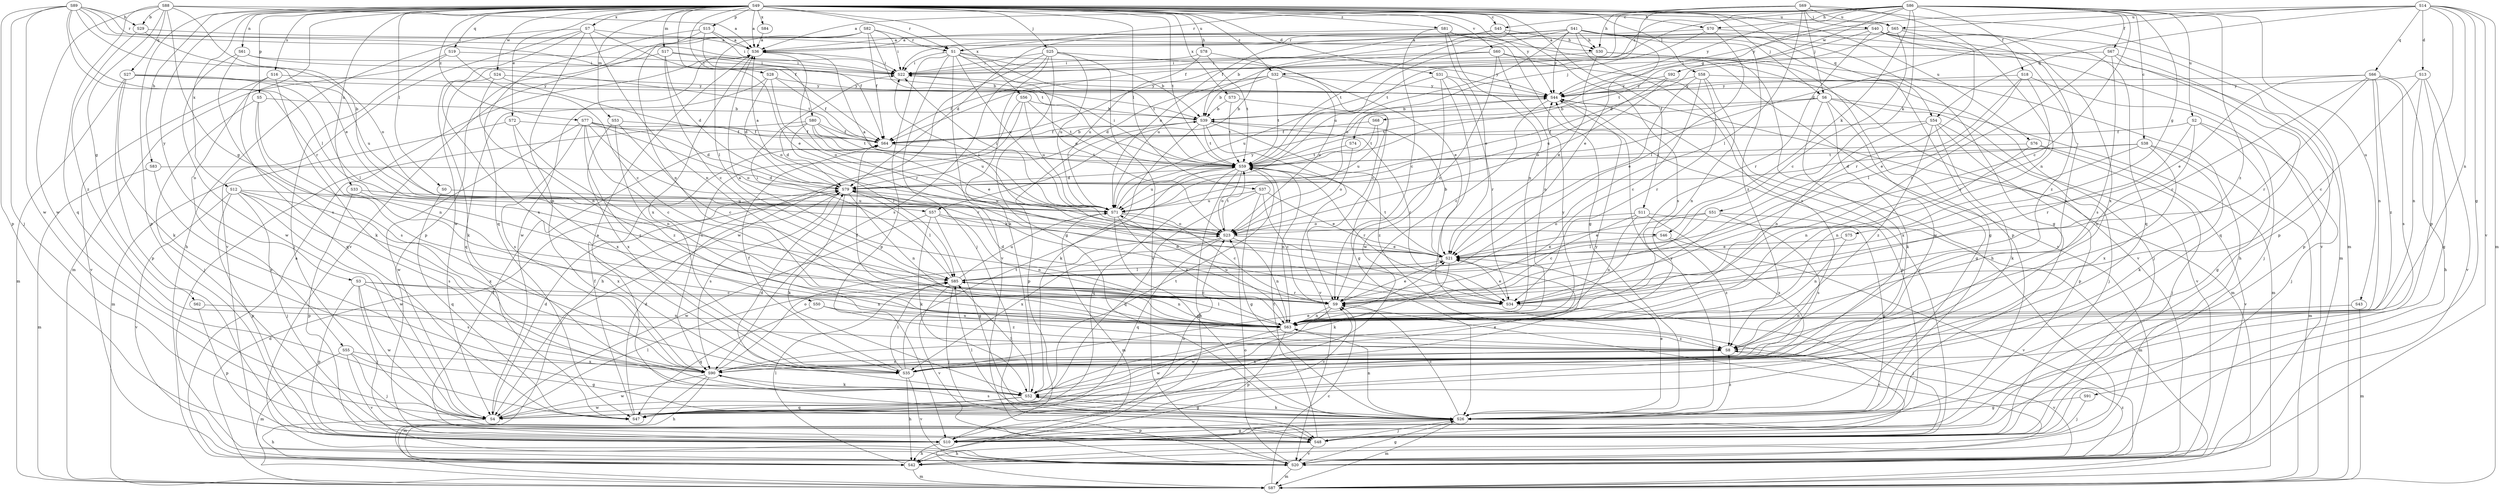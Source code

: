 strict digraph  {
S49;
S86;
S14;
S88;
S69;
S41;
S82;
S89;
S36;
S57;
S29;
S39;
S45;
S38;
S9;
S31;
S13;
S79;
S72;
S21;
S11;
S67;
S18;
S64;
S75;
S68;
S91;
S50;
S62;
S26;
S83;
S70;
S30;
S42;
S80;
S40;
S22;
S25;
S6;
S74;
S48;
S51;
S46;
S52;
S0;
S58;
S37;
S85;
S17;
S53;
S87;
S61;
S33;
S63;
S55;
S23;
S5;
S15;
S10;
S19;
S54;
S66;
S27;
S47;
S28;
S1;
S34;
S16;
S90;
S59;
S78;
S76;
S2;
S43;
S65;
S71;
S60;
S20;
S24;
S92;
S4;
S84;
S73;
S56;
S7;
S12;
S35;
S3;
S44;
S81;
S77;
S32;
S8;
S49 -> S36  [label=a];
S49 -> S57  [label=b];
S49 -> S45  [label=c];
S49 -> S31  [label=d];
S49 -> S72  [label=e];
S49 -> S11  [label=f];
S49 -> S83  [label=h];
S49 -> S70  [label=h];
S49 -> S80  [label=i];
S49 -> S25  [label=j];
S49 -> S6  [label=j];
S49 -> S0  [label=l];
S49 -> S58  [label=l];
S49 -> S37  [label=l];
S49 -> S17  [label=m];
S49 -> S53  [label=m];
S49 -> S61  [label=n];
S49 -> S33  [label=n];
S49 -> S55  [label=o];
S49 -> S5  [label=p];
S49 -> S15  [label=p];
S49 -> S10  [label=p];
S49 -> S19  [label=q];
S49 -> S54  [label=q];
S49 -> S28  [label=r];
S49 -> S1  [label=r];
S49 -> S16  [label=s];
S49 -> S59  [label=t];
S49 -> S78  [label=u];
S49 -> S76  [label=u];
S49 -> S60  [label=v];
S49 -> S24  [label=w];
S49 -> S84  [label=x];
S49 -> S73  [label=x];
S49 -> S56  [label=x];
S49 -> S7  [label=x];
S49 -> S12  [label=x];
S49 -> S3  [label=y];
S49 -> S44  [label=y];
S49 -> S81  [label=z];
S49 -> S77  [label=z];
S49 -> S32  [label=z];
S86 -> S36  [label=a];
S86 -> S45  [label=c];
S86 -> S38  [label=c];
S86 -> S9  [label=c];
S86 -> S67  [label=f];
S86 -> S18  [label=f];
S86 -> S64  [label=f];
S86 -> S75  [label=g];
S86 -> S68  [label=g];
S86 -> S70  [label=h];
S86 -> S51  [label=k];
S86 -> S46  [label=k];
S86 -> S1  [label=r];
S86 -> S2  [label=u];
S86 -> S43  [label=u];
S86 -> S92  [label=w];
S86 -> S44  [label=y];
S86 -> S32  [label=z];
S86 -> S8  [label=z];
S14 -> S13  [label=d];
S14 -> S79  [label=d];
S14 -> S91  [label=g];
S14 -> S87  [label=m];
S14 -> S63  [label=n];
S14 -> S10  [label=p];
S14 -> S54  [label=q];
S14 -> S66  [label=q];
S14 -> S65  [label=u];
S14 -> S20  [label=v];
S14 -> S44  [label=y];
S88 -> S36  [label=a];
S88 -> S57  [label=b];
S88 -> S29  [label=b];
S88 -> S50  [label=g];
S88 -> S62  [label=g];
S88 -> S27  [label=q];
S88 -> S47  [label=q];
S88 -> S65  [label=u];
S88 -> S4  [label=w];
S69 -> S64  [label=f];
S69 -> S30  [label=h];
S69 -> S40  [label=i];
S69 -> S6  [label=j];
S69 -> S74  [label=j];
S69 -> S85  [label=l];
S69 -> S87  [label=m];
S69 -> S63  [label=n];
S69 -> S65  [label=u];
S41 -> S21  [label=e];
S41 -> S26  [label=g];
S41 -> S30  [label=h];
S41 -> S22  [label=i];
S41 -> S23  [label=o];
S41 -> S10  [label=p];
S41 -> S1  [label=r];
S41 -> S90  [label=s];
S41 -> S59  [label=t];
S41 -> S71  [label=u];
S41 -> S20  [label=v];
S41 -> S44  [label=y];
S41 -> S8  [label=z];
S82 -> S64  [label=f];
S82 -> S22  [label=i];
S82 -> S85  [label=l];
S82 -> S10  [label=p];
S82 -> S1  [label=r];
S82 -> S59  [label=t];
S82 -> S20  [label=v];
S89 -> S29  [label=b];
S89 -> S21  [label=e];
S89 -> S64  [label=f];
S89 -> S22  [label=i];
S89 -> S48  [label=j];
S89 -> S85  [label=l];
S89 -> S10  [label=p];
S89 -> S1  [label=r];
S89 -> S34  [label=r];
S89 -> S4  [label=w];
S36 -> S22  [label=i];
S36 -> S34  [label=r];
S36 -> S4  [label=w];
S36 -> S35  [label=x];
S57 -> S26  [label=g];
S57 -> S46  [label=k];
S57 -> S52  [label=k];
S57 -> S63  [label=n];
S57 -> S4  [label=w];
S29 -> S30  [label=h];
S29 -> S23  [label=o];
S29 -> S8  [label=z];
S39 -> S64  [label=f];
S39 -> S52  [label=k];
S39 -> S10  [label=p];
S39 -> S34  [label=r];
S39 -> S59  [label=t];
S39 -> S20  [label=v];
S39 -> S8  [label=z];
S45 -> S39  [label=b];
S45 -> S79  [label=d];
S45 -> S30  [label=h];
S45 -> S90  [label=s];
S45 -> S71  [label=u];
S38 -> S79  [label=d];
S38 -> S52  [label=k];
S38 -> S87  [label=m];
S38 -> S63  [label=n];
S38 -> S59  [label=t];
S38 -> S35  [label=x];
S9 -> S36  [label=a];
S9 -> S79  [label=d];
S9 -> S21  [label=e];
S9 -> S63  [label=n];
S9 -> S4  [label=w];
S31 -> S48  [label=j];
S31 -> S34  [label=r];
S31 -> S71  [label=u];
S31 -> S4  [label=w];
S31 -> S44  [label=y];
S13 -> S9  [label=c];
S13 -> S26  [label=g];
S13 -> S63  [label=n];
S13 -> S20  [label=v];
S13 -> S44  [label=y];
S79 -> S36  [label=a];
S79 -> S52  [label=k];
S79 -> S85  [label=l];
S79 -> S63  [label=n];
S79 -> S90  [label=s];
S79 -> S71  [label=u];
S72 -> S64  [label=f];
S72 -> S87  [label=m];
S72 -> S35  [label=x];
S72 -> S8  [label=z];
S21 -> S39  [label=b];
S21 -> S52  [label=k];
S21 -> S85  [label=l];
S21 -> S59  [label=t];
S11 -> S9  [label=c];
S11 -> S87  [label=m];
S11 -> S63  [label=n];
S11 -> S23  [label=o];
S11 -> S35  [label=x];
S67 -> S22  [label=i];
S67 -> S10  [label=p];
S67 -> S47  [label=q];
S67 -> S34  [label=r];
S67 -> S90  [label=s];
S18 -> S21  [label=e];
S18 -> S48  [label=j];
S18 -> S85  [label=l];
S18 -> S34  [label=r];
S18 -> S44  [label=y];
S64 -> S39  [label=b];
S64 -> S59  [label=t];
S75 -> S21  [label=e];
S75 -> S63  [label=n];
S68 -> S64  [label=f];
S68 -> S59  [label=t];
S68 -> S71  [label=u];
S91 -> S26  [label=g];
S91 -> S48  [label=j];
S50 -> S63  [label=n];
S50 -> S47  [label=q];
S50 -> S8  [label=z];
S62 -> S63  [label=n];
S62 -> S10  [label=p];
S26 -> S36  [label=a];
S26 -> S9  [label=c];
S26 -> S21  [label=e];
S26 -> S48  [label=j];
S26 -> S52  [label=k];
S26 -> S85  [label=l];
S26 -> S87  [label=m];
S26 -> S63  [label=n];
S26 -> S10  [label=p];
S26 -> S90  [label=s];
S26 -> S44  [label=y];
S26 -> S8  [label=z];
S83 -> S79  [label=d];
S83 -> S87  [label=m];
S83 -> S90  [label=s];
S70 -> S36  [label=a];
S70 -> S85  [label=l];
S70 -> S87  [label=m];
S70 -> S59  [label=t];
S30 -> S21  [label=e];
S30 -> S26  [label=g];
S30 -> S42  [label=h];
S30 -> S22  [label=i];
S30 -> S4  [label=w];
S42 -> S36  [label=a];
S42 -> S85  [label=l];
S42 -> S87  [label=m];
S80 -> S79  [label=d];
S80 -> S21  [label=e];
S80 -> S64  [label=f];
S80 -> S85  [label=l];
S80 -> S59  [label=t];
S80 -> S71  [label=u];
S80 -> S20  [label=v];
S40 -> S36  [label=a];
S40 -> S47  [label=q];
S40 -> S34  [label=r];
S40 -> S90  [label=s];
S40 -> S59  [label=t];
S40 -> S35  [label=x];
S40 -> S8  [label=z];
S22 -> S44  [label=y];
S25 -> S21  [label=e];
S25 -> S26  [label=g];
S25 -> S22  [label=i];
S25 -> S52  [label=k];
S25 -> S90  [label=s];
S25 -> S71  [label=u];
S25 -> S20  [label=v];
S25 -> S4  [label=w];
S6 -> S39  [label=b];
S6 -> S26  [label=g];
S6 -> S52  [label=k];
S6 -> S87  [label=m];
S6 -> S59  [label=t];
S6 -> S20  [label=v];
S6 -> S35  [label=x];
S74 -> S23  [label=o];
S74 -> S59  [label=t];
S48 -> S42  [label=h];
S48 -> S59  [label=t];
S48 -> S20  [label=v];
S48 -> S44  [label=y];
S51 -> S21  [label=e];
S51 -> S26  [label=g];
S51 -> S85  [label=l];
S51 -> S23  [label=o];
S51 -> S90  [label=s];
S46 -> S21  [label=e];
S46 -> S20  [label=v];
S46 -> S8  [label=z];
S52 -> S79  [label=d];
S52 -> S21  [label=e];
S52 -> S26  [label=g];
S52 -> S85  [label=l];
S52 -> S47  [label=q];
S52 -> S59  [label=t];
S52 -> S4  [label=w];
S52 -> S44  [label=y];
S0 -> S47  [label=q];
S0 -> S71  [label=u];
S58 -> S9  [label=c];
S58 -> S21  [label=e];
S58 -> S48  [label=j];
S58 -> S63  [label=n];
S58 -> S34  [label=r];
S58 -> S44  [label=y];
S37 -> S9  [label=c];
S37 -> S21  [label=e];
S37 -> S26  [label=g];
S37 -> S47  [label=q];
S37 -> S71  [label=u];
S85 -> S9  [label=c];
S85 -> S22  [label=i];
S85 -> S48  [label=j];
S85 -> S63  [label=n];
S85 -> S34  [label=r];
S85 -> S71  [label=u];
S85 -> S20  [label=v];
S17 -> S39  [label=b];
S17 -> S9  [label=c];
S17 -> S79  [label=d];
S17 -> S22  [label=i];
S17 -> S35  [label=x];
S53 -> S9  [label=c];
S53 -> S64  [label=f];
S53 -> S63  [label=n];
S53 -> S35  [label=x];
S87 -> S9  [label=c];
S87 -> S79  [label=d];
S61 -> S22  [label=i];
S61 -> S90  [label=s];
S61 -> S59  [label=t];
S61 -> S4  [label=w];
S33 -> S10  [label=p];
S33 -> S71  [label=u];
S33 -> S35  [label=x];
S63 -> S64  [label=f];
S63 -> S85  [label=l];
S63 -> S10  [label=p];
S63 -> S71  [label=u];
S63 -> S4  [label=w];
S63 -> S44  [label=y];
S63 -> S8  [label=z];
S55 -> S26  [label=g];
S55 -> S48  [label=j];
S55 -> S87  [label=m];
S55 -> S20  [label=v];
S55 -> S35  [label=x];
S23 -> S21  [label=e];
S23 -> S22  [label=i];
S23 -> S63  [label=n];
S23 -> S47  [label=q];
S23 -> S59  [label=t];
S23 -> S35  [label=x];
S5 -> S39  [label=b];
S5 -> S48  [label=j];
S5 -> S63  [label=n];
S5 -> S90  [label=s];
S15 -> S36  [label=a];
S15 -> S64  [label=f];
S15 -> S22  [label=i];
S15 -> S63  [label=n];
S15 -> S47  [label=q];
S10 -> S64  [label=f];
S10 -> S26  [label=g];
S10 -> S42  [label=h];
S10 -> S23  [label=o];
S19 -> S9  [label=c];
S19 -> S22  [label=i];
S19 -> S48  [label=j];
S19 -> S87  [label=m];
S54 -> S64  [label=f];
S54 -> S48  [label=j];
S54 -> S52  [label=k];
S54 -> S63  [label=n];
S54 -> S10  [label=p];
S54 -> S8  [label=z];
S66 -> S9  [label=c];
S66 -> S21  [label=e];
S66 -> S42  [label=h];
S66 -> S63  [label=n];
S66 -> S34  [label=r];
S66 -> S90  [label=s];
S66 -> S44  [label=y];
S66 -> S8  [label=z];
S27 -> S52  [label=k];
S27 -> S85  [label=l];
S27 -> S87  [label=m];
S27 -> S10  [label=p];
S27 -> S71  [label=u];
S27 -> S44  [label=y];
S47 -> S9  [label=c];
S47 -> S79  [label=d];
S47 -> S64  [label=f];
S28 -> S79  [label=d];
S28 -> S64  [label=f];
S28 -> S23  [label=o];
S28 -> S47  [label=q];
S28 -> S44  [label=y];
S1 -> S39  [label=b];
S1 -> S22  [label=i];
S1 -> S48  [label=j];
S1 -> S23  [label=o];
S1 -> S10  [label=p];
S1 -> S59  [label=t];
S1 -> S71  [label=u];
S1 -> S20  [label=v];
S1 -> S44  [label=y];
S34 -> S79  [label=d];
S34 -> S21  [label=e];
S34 -> S48  [label=j];
S16 -> S52  [label=k];
S16 -> S47  [label=q];
S16 -> S20  [label=v];
S16 -> S44  [label=y];
S90 -> S42  [label=h];
S90 -> S52  [label=k];
S90 -> S87  [label=m];
S90 -> S23  [label=o];
S90 -> S4  [label=w];
S59 -> S79  [label=d];
S59 -> S42  [label=h];
S59 -> S22  [label=i];
S59 -> S63  [label=n];
S59 -> S23  [label=o];
S59 -> S47  [label=q];
S59 -> S34  [label=r];
S59 -> S71  [label=u];
S78 -> S9  [label=c];
S78 -> S22  [label=i];
S78 -> S59  [label=t];
S78 -> S71  [label=u];
S76 -> S48  [label=j];
S76 -> S63  [label=n];
S76 -> S59  [label=t];
S76 -> S20  [label=v];
S2 -> S64  [label=f];
S2 -> S26  [label=g];
S2 -> S48  [label=j];
S2 -> S63  [label=n];
S2 -> S34  [label=r];
S43 -> S87  [label=m];
S43 -> S63  [label=n];
S65 -> S36  [label=a];
S65 -> S9  [label=c];
S65 -> S79  [label=d];
S65 -> S10  [label=p];
S65 -> S34  [label=r];
S71 -> S36  [label=a];
S71 -> S9  [label=c];
S71 -> S26  [label=g];
S71 -> S22  [label=i];
S71 -> S87  [label=m];
S71 -> S63  [label=n];
S71 -> S23  [label=o];
S71 -> S44  [label=y];
S60 -> S9  [label=c];
S60 -> S42  [label=h];
S60 -> S22  [label=i];
S60 -> S63  [label=n];
S60 -> S71  [label=u];
S60 -> S20  [label=v];
S20 -> S9  [label=c];
S20 -> S26  [label=g];
S20 -> S87  [label=m];
S20 -> S23  [label=o];
S20 -> S8  [label=z];
S24 -> S52  [label=k];
S24 -> S63  [label=n];
S24 -> S23  [label=o];
S24 -> S44  [label=y];
S92 -> S23  [label=o];
S92 -> S71  [label=u];
S92 -> S44  [label=y];
S4 -> S79  [label=d];
S4 -> S42  [label=h];
S4 -> S85  [label=l];
S84 -> S36  [label=a];
S73 -> S39  [label=b];
S73 -> S26  [label=g];
S73 -> S59  [label=t];
S56 -> S39  [label=b];
S56 -> S42  [label=h];
S56 -> S90  [label=s];
S56 -> S59  [label=t];
S56 -> S71  [label=u];
S7 -> S36  [label=a];
S7 -> S21  [label=e];
S7 -> S42  [label=h];
S7 -> S63  [label=n];
S7 -> S90  [label=s];
S7 -> S20  [label=v];
S7 -> S4  [label=w];
S12 -> S48  [label=j];
S12 -> S10  [label=p];
S12 -> S90  [label=s];
S12 -> S71  [label=u];
S12 -> S20  [label=v];
S12 -> S4  [label=w];
S12 -> S35  [label=x];
S35 -> S21  [label=e];
S35 -> S64  [label=f];
S35 -> S42  [label=h];
S35 -> S85  [label=l];
S35 -> S59  [label=t];
S35 -> S20  [label=v];
S3 -> S9  [label=c];
S3 -> S48  [label=j];
S3 -> S63  [label=n];
S3 -> S10  [label=p];
S3 -> S90  [label=s];
S3 -> S4  [label=w];
S44 -> S39  [label=b];
S44 -> S9  [label=c];
S44 -> S87  [label=m];
S44 -> S10  [label=p];
S81 -> S36  [label=a];
S81 -> S9  [label=c];
S81 -> S21  [label=e];
S81 -> S26  [label=g];
S81 -> S63  [label=n];
S81 -> S20  [label=v];
S77 -> S9  [label=c];
S77 -> S79  [label=d];
S77 -> S64  [label=f];
S77 -> S23  [label=o];
S77 -> S34  [label=r];
S77 -> S90  [label=s];
S77 -> S4  [label=w];
S77 -> S8  [label=z];
S32 -> S39  [label=b];
S32 -> S79  [label=d];
S32 -> S64  [label=f];
S32 -> S23  [label=o];
S32 -> S59  [label=t];
S32 -> S44  [label=y];
S8 -> S90  [label=s];
S8 -> S20  [label=v];
S8 -> S35  [label=x];
}
